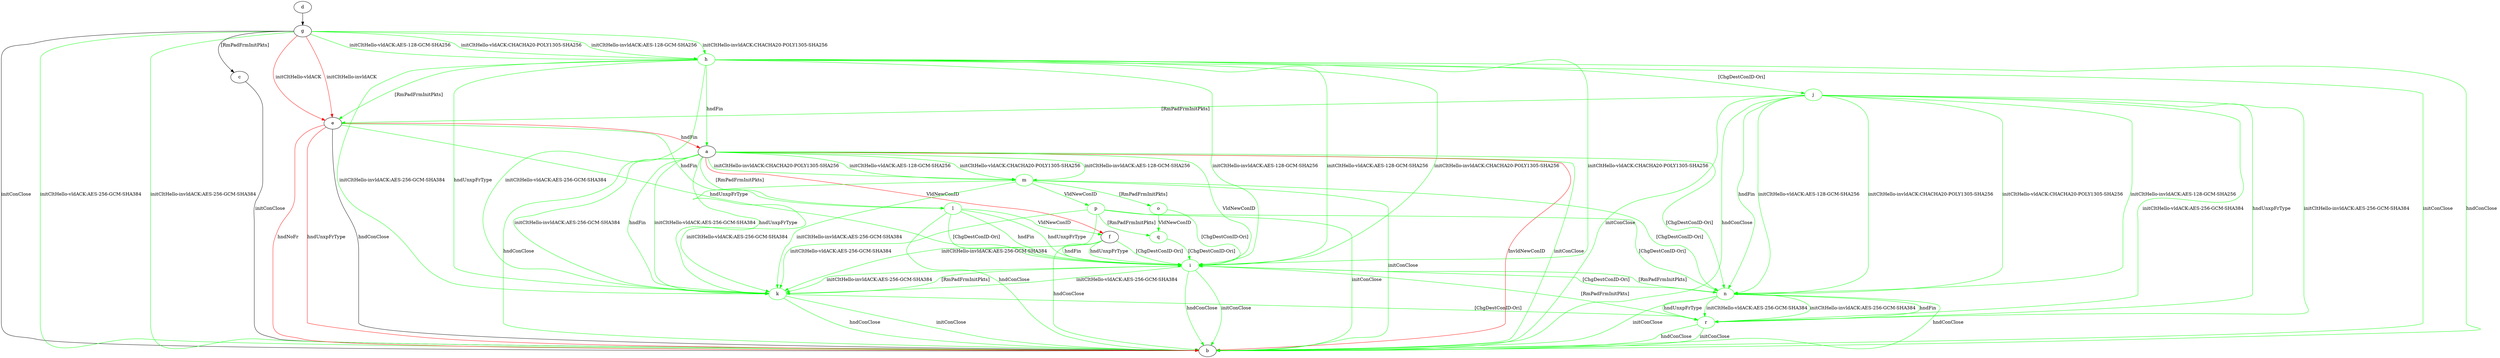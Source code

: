 digraph "" {
	a -> b	[key=0,
		color=green,
		label="initConClose "];
	a -> b	[key=1,
		color=green,
		label="hndConClose "];
	a -> b	[key=2,
		color=red,
		label="InvldNewConID "];
	a -> f	[key=0,
		color=red,
		label="VldNewConID "];
	i	[color=green];
	a -> i	[key=0,
		color=green,
		label="VldNewConID "];
	k	[color=green];
	a -> k	[key=0,
		color=green,
		label="initCltHello-vldACK:AES-256-GCM-SHA384 "];
	a -> k	[key=1,
		color=green,
		label="initCltHello-invldACK:AES-256-GCM-SHA384 "];
	a -> k	[key=2,
		color=green,
		label="hndFin "];
	a -> k	[key=3,
		color=green,
		label="hndUnxpFrType "];
	l	[color=green];
	a -> l	[key=0,
		color=green,
		label="[RmPadFrmInitPkts] "];
	m	[color=green];
	a -> m	[key=0,
		color=green,
		label="initCltHello-vldACK:AES-128-GCM-SHA256 "];
	a -> m	[key=1,
		color=green,
		label="initCltHello-vldACK:CHACHA20-POLY1305-SHA256 "];
	a -> m	[key=2,
		color=green,
		label="initCltHello-invldACK:AES-128-GCM-SHA256 "];
	a -> m	[key=3,
		color=green,
		label="initCltHello-invldACK:CHACHA20-POLY1305-SHA256 "];
	n	[color=green];
	a -> n	[key=0,
		color=green,
		label="[ChgDestConID-Ori] "];
	c -> b	[key=0,
		label="initConClose "];
	d -> g	[key=0];
	e -> a	[key=0,
		color=red,
		label="hndFin "];
	e -> b	[key=0,
		label="hndConClose "];
	e -> b	[key=1,
		color=red,
		label="hndNoFr "];
	e -> b	[key=2,
		color=red,
		label="hndUnxpFrType "];
	e -> i	[key=0,
		color=green,
		label="hndUnxpFrType "];
	e -> l	[key=0,
		color=green,
		label="hndFin "];
	f -> b	[key=0,
		color=green,
		label="hndConClose "];
	f -> i	[key=0,
		color=green,
		label="hndFin "];
	f -> i	[key=1,
		color=green,
		label="hndUnxpFrType "];
	f -> i	[key=2,
		color=green,
		label="[ChgDestConID-Ori] "];
	g -> b	[key=0,
		label="initConClose "];
	g -> b	[key=1,
		color=green,
		label="initCltHello-vldACK:AES-256-GCM-SHA384 "];
	g -> b	[key=2,
		color=green,
		label="initCltHello-invldACK:AES-256-GCM-SHA384 "];
	g -> c	[key=0,
		label="[RmPadFrmInitPkts] "];
	g -> e	[key=0,
		color=red,
		label="initCltHello-vldACK "];
	g -> e	[key=1,
		color=red,
		label="initCltHello-invldACK "];
	h	[color=green];
	g -> h	[key=0,
		color=green,
		label="initCltHello-vldACK:AES-128-GCM-SHA256 "];
	g -> h	[key=1,
		color=green,
		label="initCltHello-vldACK:CHACHA20-POLY1305-SHA256 "];
	g -> h	[key=2,
		color=green,
		label="initCltHello-invldACK:AES-128-GCM-SHA256 "];
	g -> h	[key=3,
		color=green,
		label="initCltHello-invldACK:CHACHA20-POLY1305-SHA256 "];
	h -> a	[key=0,
		color=green,
		label="hndFin "];
	h -> b	[key=0,
		color=green,
		label="initConClose "];
	h -> b	[key=1,
		color=green,
		label="hndConClose "];
	h -> e	[key=0,
		color=green,
		label="[RmPadFrmInitPkts] "];
	h -> i	[key=0,
		color=green,
		label="initCltHello-vldACK:AES-128-GCM-SHA256 "];
	h -> i	[key=1,
		color=green,
		label="initCltHello-vldACK:CHACHA20-POLY1305-SHA256 "];
	h -> i	[key=2,
		color=green,
		label="initCltHello-invldACK:AES-128-GCM-SHA256 "];
	h -> i	[key=3,
		color=green,
		label="initCltHello-invldACK:CHACHA20-POLY1305-SHA256 "];
	j	[color=green];
	h -> j	[key=0,
		color=green,
		label="[ChgDestConID-Ori] "];
	h -> k	[key=0,
		color=green,
		label="initCltHello-vldACK:AES-256-GCM-SHA384 "];
	h -> k	[key=1,
		color=green,
		label="initCltHello-invldACK:AES-256-GCM-SHA384 "];
	h -> k	[key=2,
		color=green,
		label="hndUnxpFrType "];
	i -> b	[key=0,
		color=green,
		label="initConClose "];
	i -> b	[key=1,
		color=green,
		label="hndConClose "];
	i -> k	[key=0,
		color=green,
		label="initCltHello-vldACK:AES-256-GCM-SHA384 "];
	i -> k	[key=1,
		color=green,
		label="initCltHello-invldACK:AES-256-GCM-SHA384 "];
	i -> n	[key=0,
		color=green,
		label="[ChgDestConID-Ori] "];
	j -> b	[key=0,
		color=green,
		label="initConClose "];
	j -> b	[key=1,
		color=green,
		label="hndConClose "];
	j -> e	[key=0,
		color=green,
		label="[RmPadFrmInitPkts] "];
	j -> n	[key=0,
		color=green,
		label="initCltHello-vldACK:AES-128-GCM-SHA256 "];
	j -> n	[key=1,
		color=green,
		label="initCltHello-vldACK:CHACHA20-POLY1305-SHA256 "];
	j -> n	[key=2,
		color=green,
		label="initCltHello-invldACK:AES-128-GCM-SHA256 "];
	j -> n	[key=3,
		color=green,
		label="initCltHello-invldACK:CHACHA20-POLY1305-SHA256 "];
	j -> n	[key=4,
		color=green,
		label="hndFin "];
	r	[color=green];
	j -> r	[key=0,
		color=green,
		label="initCltHello-vldACK:AES-256-GCM-SHA384 "];
	j -> r	[key=1,
		color=green,
		label="initCltHello-invldACK:AES-256-GCM-SHA384 "];
	j -> r	[key=2,
		color=green,
		label="hndUnxpFrType "];
	k -> b	[key=0,
		color=green,
		label="initConClose "];
	k -> b	[key=1,
		color=green,
		label="hndConClose "];
	k -> i	[key=0,
		color=green,
		label="[RmPadFrmInitPkts] "];
	k -> r	[key=0,
		color=green,
		label="[ChgDestConID-Ori] "];
	l -> b	[key=0,
		color=green,
		label="hndConClose "];
	l -> f	[key=0,
		color=green,
		label="VldNewConID "];
	l -> i	[key=0,
		color=green,
		label="hndFin "];
	l -> i	[key=1,
		color=green,
		label="hndUnxpFrType "];
	l -> i	[key=2,
		color=green,
		label="[ChgDestConID-Ori] "];
	m -> b	[key=0,
		color=green,
		label="initConClose "];
	m -> k	[key=0,
		color=green,
		label="initCltHello-vldACK:AES-256-GCM-SHA384 "];
	m -> k	[key=1,
		color=green,
		label="initCltHello-invldACK:AES-256-GCM-SHA384 "];
	m -> n	[key=0,
		color=green,
		label="[ChgDestConID-Ori] "];
	o	[color=green];
	m -> o	[key=0,
		color=green,
		label="[RmPadFrmInitPkts] "];
	p	[color=green];
	m -> p	[key=0,
		color=green,
		label="VldNewConID "];
	n -> b	[key=0,
		color=green,
		label="initConClose "];
	n -> b	[key=1,
		color=green,
		label="hndConClose "];
	n -> i	[key=0,
		color=green,
		label="[RmPadFrmInitPkts] "];
	n -> r	[key=0,
		color=green,
		label="initCltHello-vldACK:AES-256-GCM-SHA384 "];
	n -> r	[key=1,
		color=green,
		label="initCltHello-invldACK:AES-256-GCM-SHA384 "];
	n -> r	[key=2,
		color=green,
		label="hndFin "];
	n -> r	[key=3,
		color=green,
		label="hndUnxpFrType "];
	o -> i	[key=0,
		color=green,
		label="[ChgDestConID-Ori] "];
	q	[color=green];
	o -> q	[key=0,
		color=green,
		label="VldNewConID "];
	p -> b	[key=0,
		color=green,
		label="initConClose "];
	p -> k	[key=0,
		color=green,
		label="initCltHello-vldACK:AES-256-GCM-SHA384 "];
	p -> k	[key=1,
		color=green,
		label="initCltHello-invldACK:AES-256-GCM-SHA384 "];
	p -> n	[key=0,
		color=green,
		label="[ChgDestConID-Ori] "];
	p -> q	[key=0,
		color=green,
		label="[RmPadFrmInitPkts] "];
	q -> i	[key=0,
		color=green,
		label="[ChgDestConID-Ori] "];
	r -> b	[key=0,
		color=green,
		label="initConClose "];
	r -> b	[key=1,
		color=green,
		label="hndConClose "];
	r -> i	[key=0,
		color=green,
		label="[RmPadFrmInitPkts] "];
}
